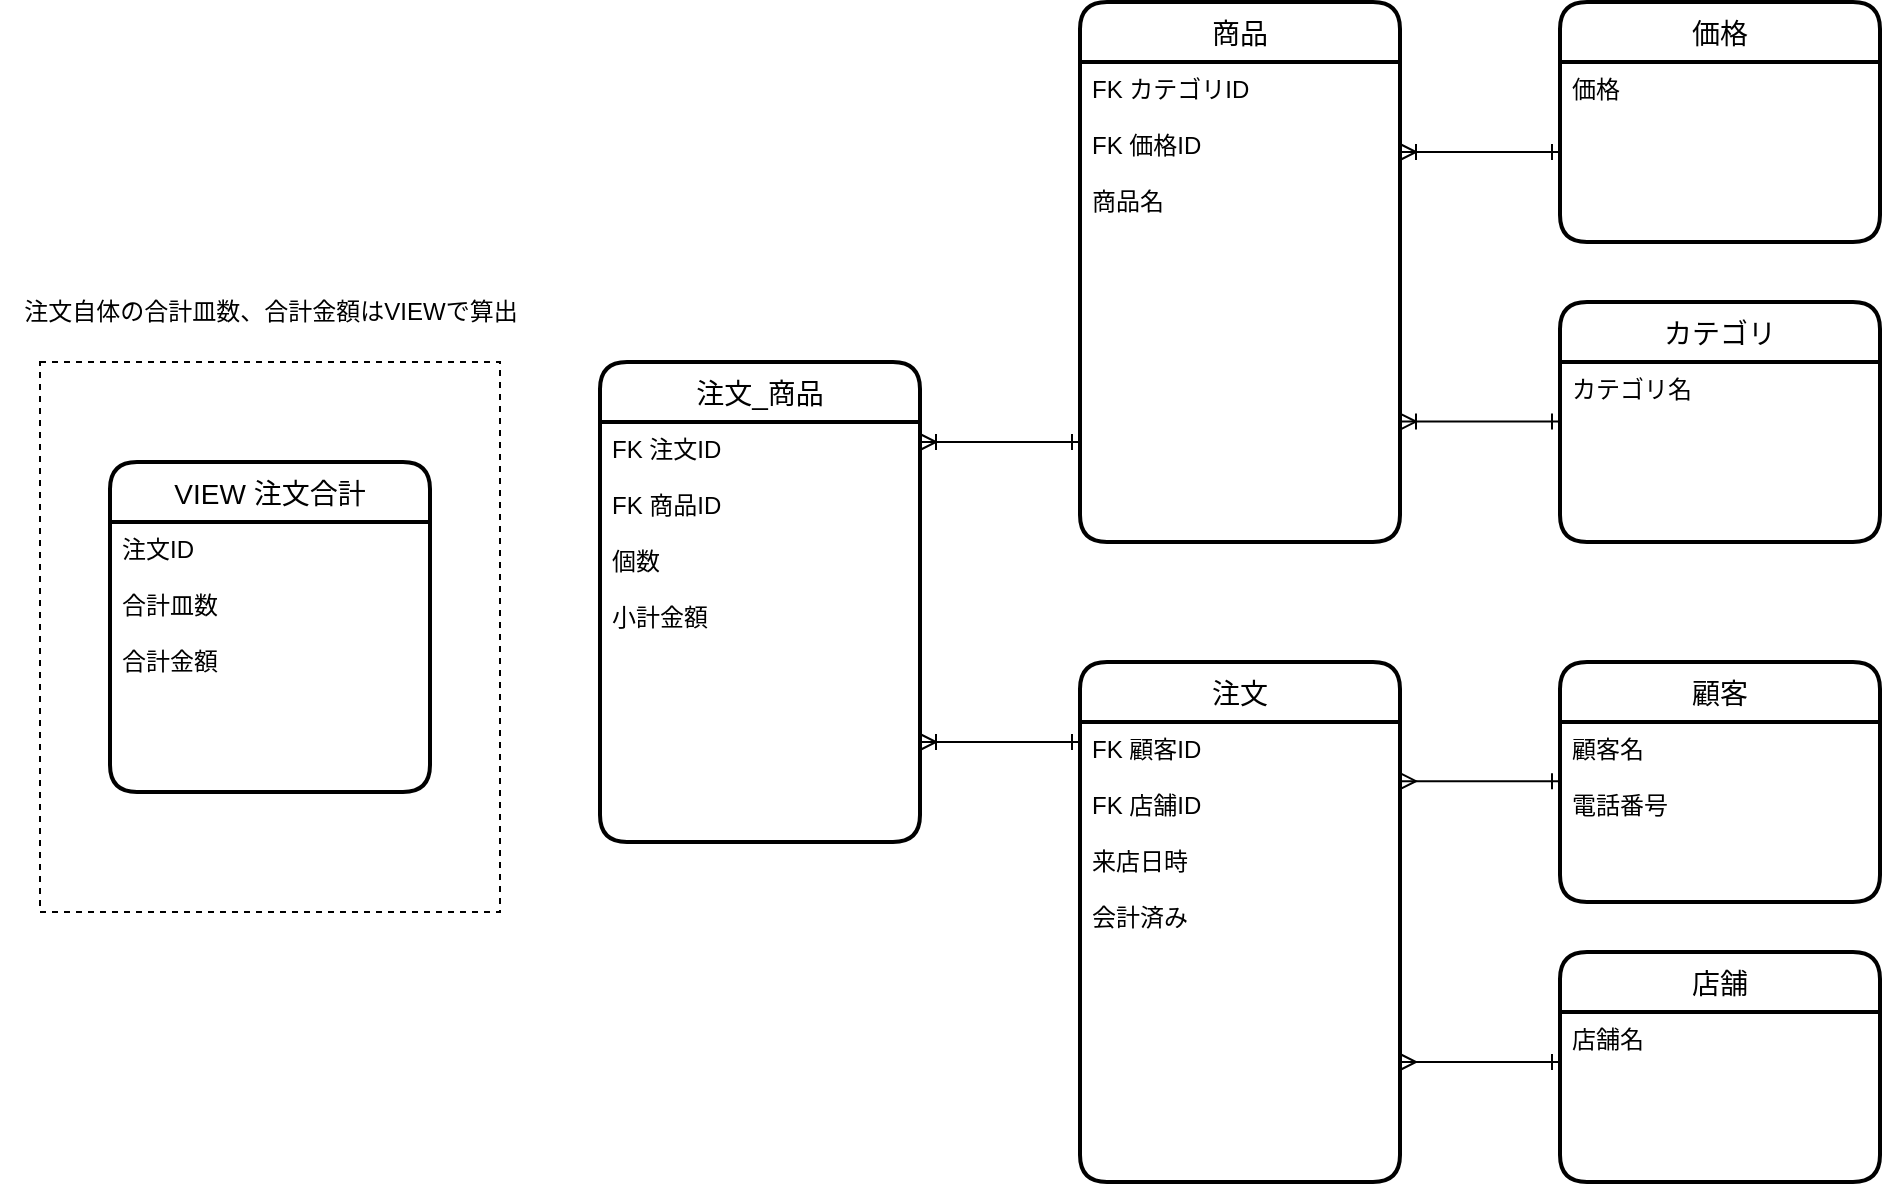 <mxfile>
    <diagram id="NNirdLbudJ7Mtjtz16Ia" name="ページ1">
        <mxGraphModel dx="1201" dy="1231" grid="0" gridSize="10" guides="1" tooltips="1" connect="1" arrows="1" fold="1" page="0" pageScale="1" pageWidth="827" pageHeight="1169" math="0" shadow="0">
            <root>
                <mxCell id="0"/>
                <mxCell id="1" parent="0"/>
                <mxCell id="120" value="" style="rounded=0;whiteSpace=wrap;html=1;fillColor=none;dashed=1;" vertex="1" parent="1">
                    <mxGeometry x="-310" y="310" width="230" height="275" as="geometry"/>
                </mxCell>
                <mxCell id="86" value="注文" style="swimlane;childLayout=stackLayout;horizontal=1;startSize=30;horizontalStack=0;rounded=1;fontSize=14;fontStyle=0;strokeWidth=2;resizeParent=0;resizeLast=1;shadow=0;dashed=0;align=center;" parent="1" vertex="1">
                    <mxGeometry x="210" y="460" width="160" height="260" as="geometry"/>
                </mxCell>
                <mxCell id="104" style="edgeStyle=none;html=1;" parent="86" source="87" target="86" edge="1">
                    <mxGeometry relative="1" as="geometry"/>
                </mxCell>
                <mxCell id="87" value="FK 顧客ID&#10;&#10;FK 店舗ID&#10;&#10;来店日時&#10;&#10;会計済み" style="align=left;strokeColor=none;fillColor=none;spacingLeft=4;fontSize=12;verticalAlign=top;resizable=0;rotatable=0;part=1;" parent="86" vertex="1">
                    <mxGeometry y="30" width="160" height="230" as="geometry"/>
                </mxCell>
                <mxCell id="88" value="価格" style="swimlane;childLayout=stackLayout;horizontal=1;startSize=30;horizontalStack=0;rounded=1;fontSize=14;fontStyle=0;strokeWidth=2;resizeParent=0;resizeLast=1;shadow=0;dashed=0;align=center;" parent="1" vertex="1">
                    <mxGeometry x="450" y="130" width="160" height="120" as="geometry"/>
                </mxCell>
                <mxCell id="89" value="価格" style="align=left;strokeColor=none;fillColor=none;spacingLeft=4;fontSize=12;verticalAlign=top;resizable=0;rotatable=0;part=1;" parent="88" vertex="1">
                    <mxGeometry y="30" width="160" height="90" as="geometry"/>
                </mxCell>
                <mxCell id="96" value="注文_商品" style="swimlane;childLayout=stackLayout;horizontal=1;startSize=30;horizontalStack=0;rounded=1;fontSize=14;fontStyle=0;strokeWidth=2;resizeParent=0;resizeLast=1;shadow=0;dashed=0;align=center;" parent="1" vertex="1">
                    <mxGeometry x="-30" y="310" width="160" height="240" as="geometry"/>
                </mxCell>
                <mxCell id="97" value="FK 注文ID&#10;&#10;FK 商品ID&#10;&#10;個数&#10;&#10;小計金額" style="align=left;strokeColor=none;fillColor=none;spacingLeft=4;fontSize=12;verticalAlign=top;resizable=0;rotatable=0;part=1;" parent="96" vertex="1">
                    <mxGeometry y="30" width="160" height="210" as="geometry"/>
                </mxCell>
                <mxCell id="98" value="カテゴリ" style="swimlane;childLayout=stackLayout;horizontal=1;startSize=30;horizontalStack=0;rounded=1;fontSize=14;fontStyle=0;strokeWidth=2;resizeParent=0;resizeLast=1;shadow=0;dashed=0;align=center;" parent="1" vertex="1">
                    <mxGeometry x="450" y="280" width="160" height="120" as="geometry"/>
                </mxCell>
                <mxCell id="99" value="カテゴリ名" style="align=left;strokeColor=none;fillColor=none;spacingLeft=4;fontSize=12;verticalAlign=top;resizable=0;rotatable=0;part=1;" parent="98" vertex="1">
                    <mxGeometry y="30" width="160" height="90" as="geometry"/>
                </mxCell>
                <mxCell id="101" value="商品" style="swimlane;childLayout=stackLayout;horizontal=1;startSize=30;horizontalStack=0;rounded=1;fontSize=14;fontStyle=0;strokeWidth=2;resizeParent=0;resizeLast=1;shadow=0;dashed=0;align=center;" parent="1" vertex="1">
                    <mxGeometry x="210" y="130" width="160" height="270" as="geometry"/>
                </mxCell>
                <mxCell id="102" value="FK カテゴリID&#10;&#10;FK 価格ID&#10;&#10;商品名" style="align=left;strokeColor=none;fillColor=none;spacingLeft=4;fontSize=12;verticalAlign=top;resizable=0;rotatable=0;part=1;" parent="101" vertex="1">
                    <mxGeometry y="30" width="160" height="240" as="geometry"/>
                </mxCell>
                <mxCell id="107" value="顧客" style="swimlane;childLayout=stackLayout;horizontal=1;startSize=30;horizontalStack=0;rounded=1;fontSize=14;fontStyle=0;strokeWidth=2;resizeParent=0;resizeLast=1;shadow=0;dashed=0;align=center;" parent="1" vertex="1">
                    <mxGeometry x="450" y="460" width="160" height="120" as="geometry"/>
                </mxCell>
                <mxCell id="108" value="顧客名&#10;&#10;電話番号" style="align=left;strokeColor=none;fillColor=none;spacingLeft=4;fontSize=12;verticalAlign=top;resizable=0;rotatable=0;part=1;" parent="107" vertex="1">
                    <mxGeometry y="30" width="160" height="90" as="geometry"/>
                </mxCell>
                <mxCell id="109" value="店舗" style="swimlane;childLayout=stackLayout;horizontal=1;startSize=30;horizontalStack=0;rounded=1;fontSize=14;fontStyle=0;strokeWidth=2;resizeParent=0;resizeLast=1;shadow=0;dashed=0;align=center;" parent="1" vertex="1">
                    <mxGeometry x="450" y="605" width="160" height="115" as="geometry"/>
                </mxCell>
                <mxCell id="110" value="店舗名" style="align=left;strokeColor=none;fillColor=none;spacingLeft=4;fontSize=12;verticalAlign=top;resizable=0;rotatable=0;part=1;" parent="109" vertex="1">
                    <mxGeometry y="30" width="160" height="85" as="geometry"/>
                </mxCell>
                <mxCell id="112" value="VIEW 注文合計" style="swimlane;childLayout=stackLayout;horizontal=1;startSize=30;horizontalStack=0;rounded=1;fontSize=14;fontStyle=0;strokeWidth=2;resizeParent=0;resizeLast=1;shadow=0;dashed=0;align=center;" parent="1" vertex="1">
                    <mxGeometry x="-275" y="360" width="160" height="165" as="geometry"/>
                </mxCell>
                <mxCell id="113" value="注文ID&#10;&#10;合計皿数&#10;&#10;合計金額" style="align=left;strokeColor=none;fillColor=none;spacingLeft=4;fontSize=12;verticalAlign=top;resizable=0;rotatable=0;part=1;" parent="112" vertex="1">
                    <mxGeometry y="30" width="160" height="135" as="geometry"/>
                </mxCell>
                <mxCell id="114" style="edgeStyle=none;html=1;exitX=0;exitY=0.5;exitDx=0;exitDy=0;endArrow=ERoneToMany;endFill=0;startArrow=ERone;startFill=0;" edge="1" parent="1" source="89">
                    <mxGeometry relative="1" as="geometry">
                        <mxPoint x="370" y="205" as="targetPoint"/>
                    </mxGeometry>
                </mxCell>
                <mxCell id="115" style="edgeStyle=none;html=1;exitX=0;exitY=0.5;exitDx=0;exitDy=0;endArrow=ERoneToMany;endFill=0;startArrow=ERone;startFill=0;" edge="1" parent="1">
                    <mxGeometry relative="1" as="geometry">
                        <mxPoint x="450.0" y="339.79" as="sourcePoint"/>
                        <mxPoint x="370.0" y="339.79" as="targetPoint"/>
                    </mxGeometry>
                </mxCell>
                <mxCell id="116" style="edgeStyle=none;html=1;exitX=0;exitY=0.5;exitDx=0;exitDy=0;endArrow=ERmany;endFill=0;startArrow=ERone;startFill=0;" edge="1" parent="1">
                    <mxGeometry relative="1" as="geometry">
                        <mxPoint x="450.0" y="519.58" as="sourcePoint"/>
                        <mxPoint x="370.0" y="519.58" as="targetPoint"/>
                    </mxGeometry>
                </mxCell>
                <mxCell id="117" style="edgeStyle=none;html=1;exitX=0;exitY=0.5;exitDx=0;exitDy=0;endArrow=ERmany;endFill=0;startArrow=ERone;startFill=0;" edge="1" parent="1">
                    <mxGeometry relative="1" as="geometry">
                        <mxPoint x="450.0" y="660" as="sourcePoint"/>
                        <mxPoint x="370.0" y="660" as="targetPoint"/>
                    </mxGeometry>
                </mxCell>
                <mxCell id="118" style="edgeStyle=none;html=1;exitX=0;exitY=0.5;exitDx=0;exitDy=0;endArrow=ERoneToMany;endFill=0;startArrow=ERone;startFill=0;" edge="1" parent="1">
                    <mxGeometry relative="1" as="geometry">
                        <mxPoint x="210.0" y="350" as="sourcePoint"/>
                        <mxPoint x="130.0" y="350" as="targetPoint"/>
                    </mxGeometry>
                </mxCell>
                <mxCell id="119" style="edgeStyle=none;html=1;exitX=0;exitY=0.5;exitDx=0;exitDy=0;endArrow=ERoneToMany;endFill=0;startArrow=ERone;startFill=0;" edge="1" parent="1">
                    <mxGeometry relative="1" as="geometry">
                        <mxPoint x="210.0" y="500" as="sourcePoint"/>
                        <mxPoint x="130.0" y="500" as="targetPoint"/>
                    </mxGeometry>
                </mxCell>
                <mxCell id="124" value="注文自体の合計皿数、合計金額はVIEWで算出" style="text;html=1;align=center;verticalAlign=middle;resizable=0;points=[];autosize=1;strokeColor=none;fillColor=none;" vertex="1" parent="1">
                    <mxGeometry x="-330" y="270" width="270" height="30" as="geometry"/>
                </mxCell>
            </root>
        </mxGraphModel>
    </diagram>
</mxfile>